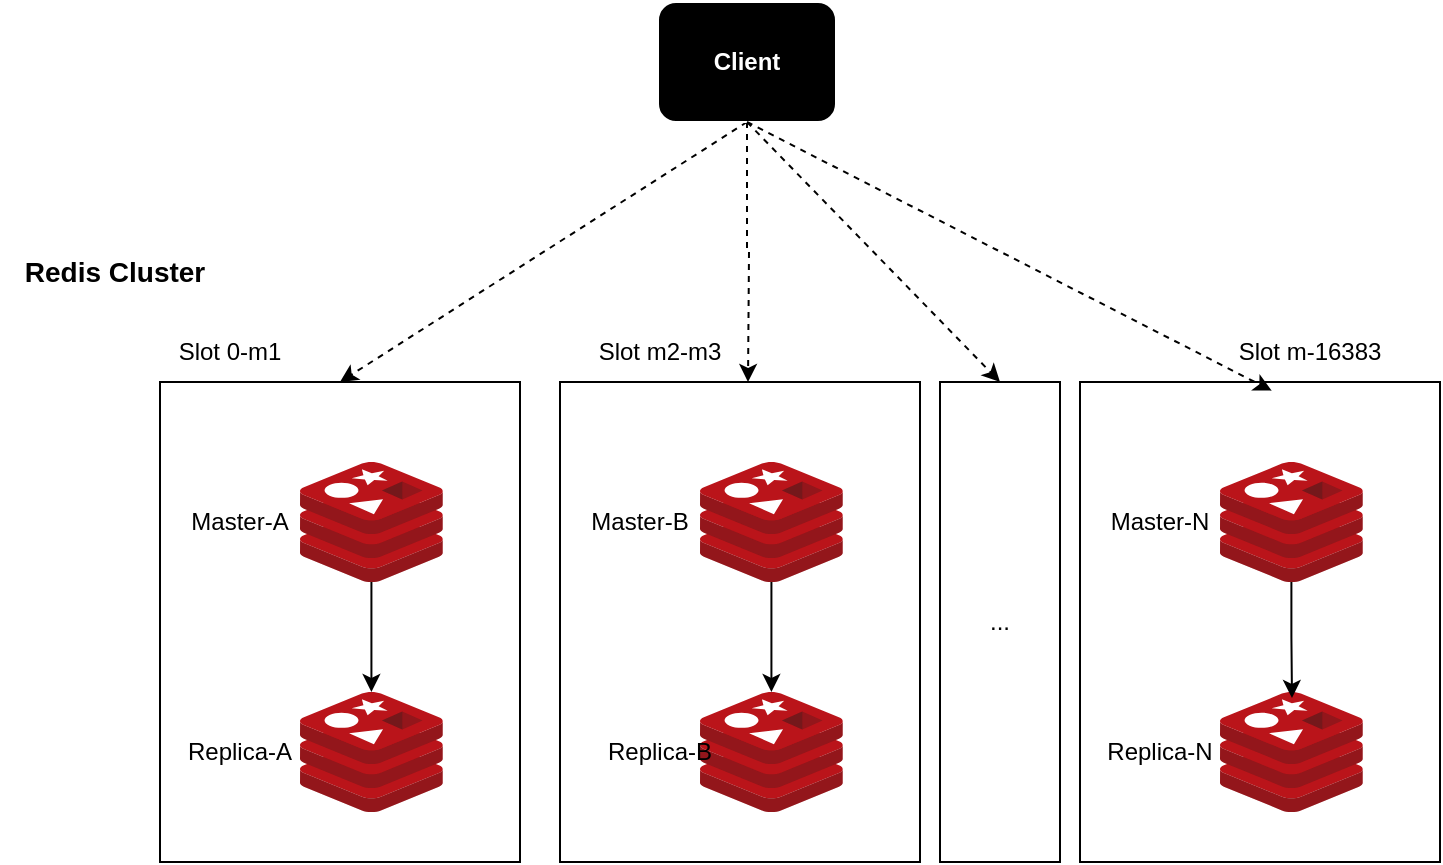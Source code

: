 <mxfile version="26.1.3">
  <diagram name="第 1 页" id="S6oLFyDK09IUJYJYNc0d">
    <mxGraphModel dx="1195" dy="694" grid="1" gridSize="10" guides="1" tooltips="1" connect="1" arrows="1" fold="1" page="1" pageScale="1" pageWidth="827" pageHeight="1169" math="0" shadow="0">
      <root>
        <mxCell id="0" />
        <mxCell id="1" parent="0" />
        <mxCell id="PF7ncsUSyslSpBPPcUuv-26" value="" style="rounded=0;whiteSpace=wrap;html=1;" parent="1" vertex="1">
          <mxGeometry x="580" y="340" width="180" height="240" as="geometry" />
        </mxCell>
        <mxCell id="PF7ncsUSyslSpBPPcUuv-25" value="" style="rounded=0;whiteSpace=wrap;html=1;" parent="1" vertex="1">
          <mxGeometry x="320" y="340" width="180" height="240" as="geometry" />
        </mxCell>
        <mxCell id="PF7ncsUSyslSpBPPcUuv-24" value="" style="rounded=0;whiteSpace=wrap;html=1;" parent="1" vertex="1">
          <mxGeometry x="120" y="340" width="180" height="240" as="geometry" />
        </mxCell>
        <mxCell id="PF7ncsUSyslSpBPPcUuv-15" style="edgeStyle=orthogonalEdgeStyle;rounded=0;orthogonalLoop=1;jettySize=auto;html=1;" parent="1" source="PF7ncsUSyslSpBPPcUuv-3" target="PF7ncsUSyslSpBPPcUuv-12" edge="1">
          <mxGeometry relative="1" as="geometry" />
        </mxCell>
        <mxCell id="PF7ncsUSyslSpBPPcUuv-3" value="" style="image;sketch=0;aspect=fixed;html=1;points=[];align=center;fontSize=12;image=img/lib/mscae/Cache_Redis_Product.svg;" parent="1" vertex="1">
          <mxGeometry x="190" y="380" width="71.42" height="60" as="geometry" />
        </mxCell>
        <mxCell id="PF7ncsUSyslSpBPPcUuv-16" style="edgeStyle=orthogonalEdgeStyle;rounded=0;orthogonalLoop=1;jettySize=auto;html=1;" parent="1" source="PF7ncsUSyslSpBPPcUuv-10" target="PF7ncsUSyslSpBPPcUuv-13" edge="1">
          <mxGeometry relative="1" as="geometry" />
        </mxCell>
        <mxCell id="PF7ncsUSyslSpBPPcUuv-10" value="" style="image;sketch=0;aspect=fixed;html=1;points=[];align=center;fontSize=12;image=img/lib/mscae/Cache_Redis_Product.svg;" parent="1" vertex="1">
          <mxGeometry x="390" y="380" width="71.42" height="60" as="geometry" />
        </mxCell>
        <mxCell id="PF7ncsUSyslSpBPPcUuv-11" value="" style="image;sketch=0;aspect=fixed;html=1;points=[];align=center;fontSize=12;image=img/lib/mscae/Cache_Redis_Product.svg;" parent="1" vertex="1">
          <mxGeometry x="650" y="380" width="71.42" height="60" as="geometry" />
        </mxCell>
        <mxCell id="PF7ncsUSyslSpBPPcUuv-12" value="" style="image;sketch=0;aspect=fixed;html=1;points=[];align=center;fontSize=12;image=img/lib/mscae/Cache_Redis_Product.svg;" parent="1" vertex="1">
          <mxGeometry x="190" y="495" width="71.42" height="60" as="geometry" />
        </mxCell>
        <mxCell id="PF7ncsUSyslSpBPPcUuv-13" value="" style="image;sketch=0;aspect=fixed;html=1;points=[];align=center;fontSize=12;image=img/lib/mscae/Cache_Redis_Product.svg;" parent="1" vertex="1">
          <mxGeometry x="390" y="495" width="71.42" height="60" as="geometry" />
        </mxCell>
        <mxCell id="PF7ncsUSyslSpBPPcUuv-14" value="" style="image;sketch=0;aspect=fixed;html=1;points=[];align=center;fontSize=12;image=img/lib/mscae/Cache_Redis_Product.svg;" parent="1" vertex="1">
          <mxGeometry x="650" y="495" width="71.42" height="60" as="geometry" />
        </mxCell>
        <mxCell id="PF7ncsUSyslSpBPPcUuv-17" style="edgeStyle=orthogonalEdgeStyle;rounded=0;orthogonalLoop=1;jettySize=auto;html=1;entryX=0.504;entryY=0.05;entryDx=0;entryDy=0;entryPerimeter=0;" parent="1" source="PF7ncsUSyslSpBPPcUuv-11" target="PF7ncsUSyslSpBPPcUuv-14" edge="1">
          <mxGeometry relative="1" as="geometry" />
        </mxCell>
        <mxCell id="PF7ncsUSyslSpBPPcUuv-18" value="Master-A" style="text;html=1;align=center;verticalAlign=middle;whiteSpace=wrap;rounded=0;" parent="1" vertex="1">
          <mxGeometry x="130" y="395" width="60" height="30" as="geometry" />
        </mxCell>
        <mxCell id="PF7ncsUSyslSpBPPcUuv-22" value="Master-B" style="text;html=1;align=center;verticalAlign=middle;whiteSpace=wrap;rounded=0;" parent="1" vertex="1">
          <mxGeometry x="330" y="395" width="60" height="30" as="geometry" />
        </mxCell>
        <mxCell id="PF7ncsUSyslSpBPPcUuv-23" value="Master-N" style="text;html=1;align=center;verticalAlign=middle;whiteSpace=wrap;rounded=0;" parent="1" vertex="1">
          <mxGeometry x="590" y="395" width="60" height="30" as="geometry" />
        </mxCell>
        <mxCell id="PF7ncsUSyslSpBPPcUuv-27" value="Replica-A" style="text;html=1;align=center;verticalAlign=middle;whiteSpace=wrap;rounded=0;" parent="1" vertex="1">
          <mxGeometry x="130" y="510" width="60" height="30" as="geometry" />
        </mxCell>
        <mxCell id="PF7ncsUSyslSpBPPcUuv-28" value="Replica-B" style="text;html=1;align=center;verticalAlign=middle;whiteSpace=wrap;rounded=0;" parent="1" vertex="1">
          <mxGeometry x="340" y="510" width="60" height="30" as="geometry" />
        </mxCell>
        <mxCell id="PF7ncsUSyslSpBPPcUuv-29" value="Replica-N" style="text;html=1;align=center;verticalAlign=middle;whiteSpace=wrap;rounded=0;" parent="1" vertex="1">
          <mxGeometry x="590" y="510" width="60" height="30" as="geometry" />
        </mxCell>
        <mxCell id="PF7ncsUSyslSpBPPcUuv-30" value="Slot 0-m1" style="text;html=1;align=center;verticalAlign=middle;whiteSpace=wrap;rounded=0;" parent="1" vertex="1">
          <mxGeometry x="120" y="310" width="70" height="30" as="geometry" />
        </mxCell>
        <mxCell id="PF7ncsUSyslSpBPPcUuv-31" value="Slot m2-m3" style="text;html=1;align=center;verticalAlign=middle;whiteSpace=wrap;rounded=0;" parent="1" vertex="1">
          <mxGeometry x="320" y="310" width="100" height="30" as="geometry" />
        </mxCell>
        <mxCell id="PF7ncsUSyslSpBPPcUuv-32" value="Slot m-16383" style="text;html=1;align=center;verticalAlign=middle;whiteSpace=wrap;rounded=0;" parent="1" vertex="1">
          <mxGeometry x="640" y="310" width="110" height="30" as="geometry" />
        </mxCell>
        <mxCell id="PF7ncsUSyslSpBPPcUuv-41" style="rounded=0;orthogonalLoop=1;jettySize=auto;html=1;exitX=0.5;exitY=1;exitDx=0;exitDy=0;entryX=0.5;entryY=0;entryDx=0;entryDy=0;dashed=1;" parent="1" source="PF7ncsUSyslSpBPPcUuv-35" target="PF7ncsUSyslSpBPPcUuv-24" edge="1">
          <mxGeometry relative="1" as="geometry" />
        </mxCell>
        <mxCell id="PF7ncsUSyslSpBPPcUuv-42" style="edgeStyle=orthogonalEdgeStyle;rounded=0;orthogonalLoop=1;jettySize=auto;html=1;exitX=0.5;exitY=1;exitDx=0;exitDy=0;dashed=1;" parent="1" source="PF7ncsUSyslSpBPPcUuv-35" edge="1">
          <mxGeometry relative="1" as="geometry">
            <mxPoint x="414" y="340" as="targetPoint" />
          </mxGeometry>
        </mxCell>
        <mxCell id="bwE3h9Y_H4zL6l7523vv-14" style="rounded=0;orthogonalLoop=1;jettySize=auto;html=1;exitX=0.5;exitY=1;exitDx=0;exitDy=0;entryX=0.5;entryY=0;entryDx=0;entryDy=0;dashed=1;" edge="1" parent="1" source="PF7ncsUSyslSpBPPcUuv-35" target="bwE3h9Y_H4zL6l7523vv-9">
          <mxGeometry relative="1" as="geometry" />
        </mxCell>
        <mxCell id="PF7ncsUSyslSpBPPcUuv-35" value="Client" style="rounded=1;whiteSpace=wrap;html=1;fontStyle=1;fillColor=#000000;strokeColor=#FFFFFF;fontColor=#FFFFFF;" parent="1" vertex="1">
          <mxGeometry x="369" y="150" width="89" height="60" as="geometry" />
        </mxCell>
        <mxCell id="bwE3h9Y_H4zL6l7523vv-4" value="Redis Cluster" style="text;html=1;align=center;verticalAlign=middle;whiteSpace=wrap;rounded=0;fontStyle=1;fontSize=14;" vertex="1" parent="1">
          <mxGeometry x="40" y="270" width="114.5" height="30" as="geometry" />
        </mxCell>
        <mxCell id="bwE3h9Y_H4zL6l7523vv-9" value="..." style="rounded=0;whiteSpace=wrap;html=1;" vertex="1" parent="1">
          <mxGeometry x="510" y="340" width="60" height="240" as="geometry" />
        </mxCell>
        <mxCell id="bwE3h9Y_H4zL6l7523vv-15" style="rounded=0;orthogonalLoop=1;jettySize=auto;html=1;exitX=0.5;exitY=1;exitDx=0;exitDy=0;entryX=0.326;entryY=1.144;entryDx=0;entryDy=0;entryPerimeter=0;dashed=1;" edge="1" parent="1" source="PF7ncsUSyslSpBPPcUuv-35" target="PF7ncsUSyslSpBPPcUuv-32">
          <mxGeometry relative="1" as="geometry" />
        </mxCell>
      </root>
    </mxGraphModel>
  </diagram>
</mxfile>
